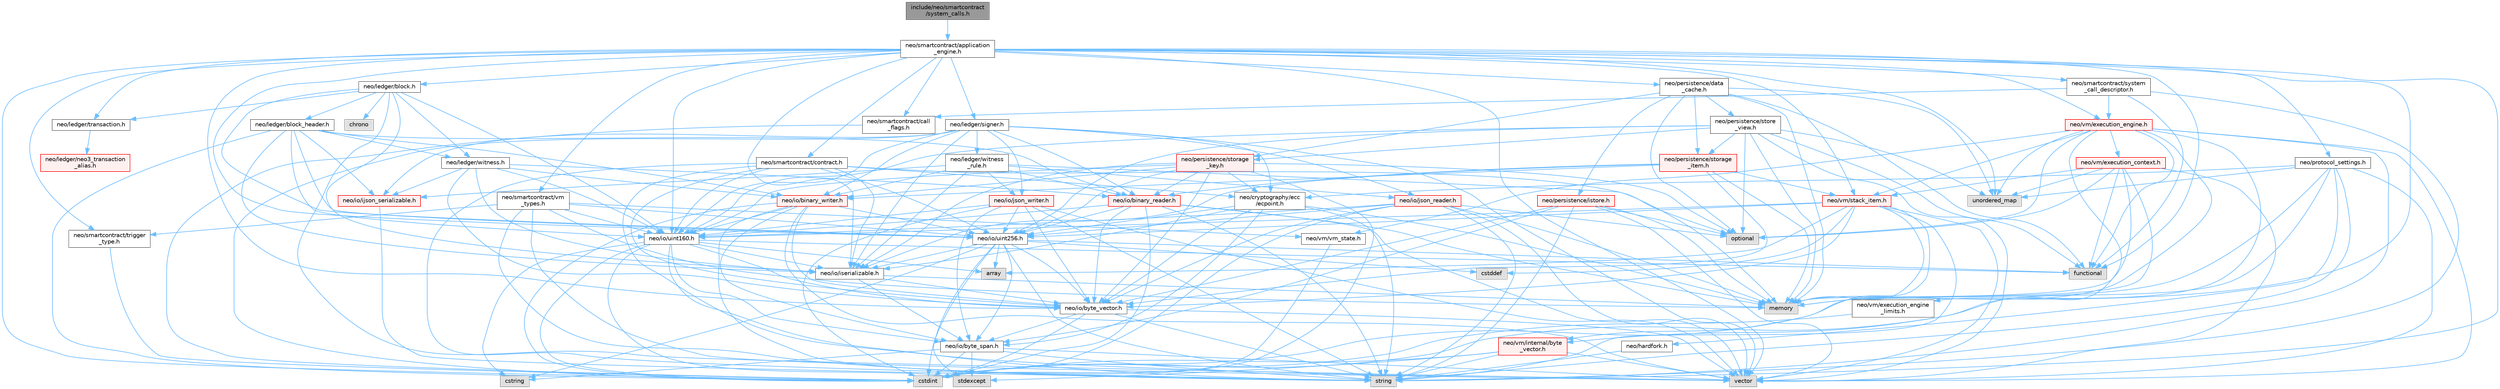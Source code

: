 digraph "include/neo/smartcontract/system_calls.h"
{
 // LATEX_PDF_SIZE
  bgcolor="transparent";
  edge [fontname=Helvetica,fontsize=10,labelfontname=Helvetica,labelfontsize=10];
  node [fontname=Helvetica,fontsize=10,shape=box,height=0.2,width=0.4];
  Node1 [id="Node000001",label="include/neo/smartcontract\l/system_calls.h",height=0.2,width=0.4,color="gray40", fillcolor="grey60", style="filled", fontcolor="black",tooltip=" "];
  Node1 -> Node2 [id="edge1_Node000001_Node000002",color="steelblue1",style="solid",tooltip=" "];
  Node2 [id="Node000002",label="neo/smartcontract/application\l_engine.h",height=0.2,width=0.4,color="grey40", fillcolor="white", style="filled",URL="$application__engine_8h.html",tooltip=" "];
  Node2 -> Node3 [id="edge2_Node000002_Node000003",color="steelblue1",style="solid",tooltip=" "];
  Node3 [id="Node000003",label="neo/io/byte_vector.h",height=0.2,width=0.4,color="grey40", fillcolor="white", style="filled",URL="$io_2byte__vector_8h.html",tooltip=" "];
  Node3 -> Node4 [id="edge3_Node000003_Node000004",color="steelblue1",style="solid",tooltip=" "];
  Node4 [id="Node000004",label="neo/io/byte_span.h",height=0.2,width=0.4,color="grey40", fillcolor="white", style="filled",URL="$io_2byte__span_8h.html",tooltip=" "];
  Node4 -> Node5 [id="edge4_Node000004_Node000005",color="steelblue1",style="solid",tooltip=" "];
  Node5 [id="Node000005",label="cstdint",height=0.2,width=0.4,color="grey60", fillcolor="#E0E0E0", style="filled",tooltip=" "];
  Node4 -> Node6 [id="edge5_Node000004_Node000006",color="steelblue1",style="solid",tooltip=" "];
  Node6 [id="Node000006",label="cstring",height=0.2,width=0.4,color="grey60", fillcolor="#E0E0E0", style="filled",tooltip=" "];
  Node4 -> Node7 [id="edge6_Node000004_Node000007",color="steelblue1",style="solid",tooltip=" "];
  Node7 [id="Node000007",label="stdexcept",height=0.2,width=0.4,color="grey60", fillcolor="#E0E0E0", style="filled",tooltip=" "];
  Node4 -> Node8 [id="edge7_Node000004_Node000008",color="steelblue1",style="solid",tooltip=" "];
  Node8 [id="Node000008",label="string",height=0.2,width=0.4,color="grey60", fillcolor="#E0E0E0", style="filled",tooltip=" "];
  Node4 -> Node9 [id="edge8_Node000004_Node000009",color="steelblue1",style="solid",tooltip=" "];
  Node9 [id="Node000009",label="vector",height=0.2,width=0.4,color="grey60", fillcolor="#E0E0E0", style="filled",tooltip=" "];
  Node3 -> Node5 [id="edge9_Node000003_Node000005",color="steelblue1",style="solid",tooltip=" "];
  Node3 -> Node8 [id="edge10_Node000003_Node000008",color="steelblue1",style="solid",tooltip=" "];
  Node3 -> Node9 [id="edge11_Node000003_Node000009",color="steelblue1",style="solid",tooltip=" "];
  Node2 -> Node10 [id="edge12_Node000002_Node000010",color="steelblue1",style="solid",tooltip=" "];
  Node10 [id="Node000010",label="neo/io/iserializable.h",height=0.2,width=0.4,color="grey40", fillcolor="white", style="filled",URL="$iserializable_8h.html",tooltip=" "];
  Node10 -> Node4 [id="edge13_Node000010_Node000004",color="steelblue1",style="solid",tooltip=" "];
  Node10 -> Node3 [id="edge14_Node000010_Node000003",color="steelblue1",style="solid",tooltip=" "];
  Node10 -> Node11 [id="edge15_Node000010_Node000011",color="steelblue1",style="solid",tooltip=" "];
  Node11 [id="Node000011",label="memory",height=0.2,width=0.4,color="grey60", fillcolor="#E0E0E0", style="filled",tooltip=" "];
  Node2 -> Node12 [id="edge16_Node000002_Node000012",color="steelblue1",style="solid",tooltip=" "];
  Node12 [id="Node000012",label="neo/io/uint160.h",height=0.2,width=0.4,color="grey40", fillcolor="white", style="filled",URL="$uint160_8h.html",tooltip=" "];
  Node12 -> Node4 [id="edge17_Node000012_Node000004",color="steelblue1",style="solid",tooltip=" "];
  Node12 -> Node3 [id="edge18_Node000012_Node000003",color="steelblue1",style="solid",tooltip=" "];
  Node12 -> Node10 [id="edge19_Node000012_Node000010",color="steelblue1",style="solid",tooltip=" "];
  Node12 -> Node13 [id="edge20_Node000012_Node000013",color="steelblue1",style="solid",tooltip=" "];
  Node13 [id="Node000013",label="array",height=0.2,width=0.4,color="grey60", fillcolor="#E0E0E0", style="filled",tooltip=" "];
  Node12 -> Node5 [id="edge21_Node000012_Node000005",color="steelblue1",style="solid",tooltip=" "];
  Node12 -> Node6 [id="edge22_Node000012_Node000006",color="steelblue1",style="solid",tooltip=" "];
  Node12 -> Node14 [id="edge23_Node000012_Node000014",color="steelblue1",style="solid",tooltip=" "];
  Node14 [id="Node000014",label="functional",height=0.2,width=0.4,color="grey60", fillcolor="#E0E0E0", style="filled",tooltip=" "];
  Node12 -> Node7 [id="edge24_Node000012_Node000007",color="steelblue1",style="solid",tooltip=" "];
  Node12 -> Node8 [id="edge25_Node000012_Node000008",color="steelblue1",style="solid",tooltip=" "];
  Node2 -> Node15 [id="edge26_Node000002_Node000015",color="steelblue1",style="solid",tooltip=" "];
  Node15 [id="Node000015",label="neo/io/uint256.h",height=0.2,width=0.4,color="grey40", fillcolor="white", style="filled",URL="$uint256_8h.html",tooltip=" "];
  Node15 -> Node4 [id="edge27_Node000015_Node000004",color="steelblue1",style="solid",tooltip=" "];
  Node15 -> Node3 [id="edge28_Node000015_Node000003",color="steelblue1",style="solid",tooltip=" "];
  Node15 -> Node10 [id="edge29_Node000015_Node000010",color="steelblue1",style="solid",tooltip=" "];
  Node15 -> Node13 [id="edge30_Node000015_Node000013",color="steelblue1",style="solid",tooltip=" "];
  Node15 -> Node16 [id="edge31_Node000015_Node000016",color="steelblue1",style="solid",tooltip=" "];
  Node16 [id="Node000016",label="cstddef",height=0.2,width=0.4,color="grey60", fillcolor="#E0E0E0", style="filled",tooltip=" "];
  Node15 -> Node5 [id="edge32_Node000015_Node000005",color="steelblue1",style="solid",tooltip=" "];
  Node15 -> Node6 [id="edge33_Node000015_Node000006",color="steelblue1",style="solid",tooltip=" "];
  Node15 -> Node14 [id="edge34_Node000015_Node000014",color="steelblue1",style="solid",tooltip=" "];
  Node15 -> Node7 [id="edge35_Node000015_Node000007",color="steelblue1",style="solid",tooltip=" "];
  Node15 -> Node8 [id="edge36_Node000015_Node000008",color="steelblue1",style="solid",tooltip=" "];
  Node2 -> Node17 [id="edge37_Node000002_Node000017",color="steelblue1",style="solid",tooltip=" "];
  Node17 [id="Node000017",label="neo/ledger/block.h",height=0.2,width=0.4,color="grey40", fillcolor="white", style="filled",URL="$ledger_2block_8h.html",tooltip=" "];
  Node17 -> Node10 [id="edge38_Node000017_Node000010",color="steelblue1",style="solid",tooltip=" "];
  Node17 -> Node12 [id="edge39_Node000017_Node000012",color="steelblue1",style="solid",tooltip=" "];
  Node17 -> Node15 [id="edge40_Node000017_Node000015",color="steelblue1",style="solid",tooltip=" "];
  Node17 -> Node18 [id="edge41_Node000017_Node000018",color="steelblue1",style="solid",tooltip=" "];
  Node18 [id="Node000018",label="neo/ledger/block_header.h",height=0.2,width=0.4,color="grey40", fillcolor="white", style="filled",URL="$block__header_8h.html",tooltip=" "];
  Node18 -> Node19 [id="edge42_Node000018_Node000019",color="steelblue1",style="solid",tooltip=" "];
  Node19 [id="Node000019",label="neo/io/binary_reader.h",height=0.2,width=0.4,color="red", fillcolor="#FFF0F0", style="filled",URL="$binary__reader_8h.html",tooltip=" "];
  Node19 -> Node3 [id="edge43_Node000019_Node000003",color="steelblue1",style="solid",tooltip=" "];
  Node19 -> Node12 [id="edge44_Node000019_Node000012",color="steelblue1",style="solid",tooltip=" "];
  Node19 -> Node15 [id="edge45_Node000019_Node000015",color="steelblue1",style="solid",tooltip=" "];
  Node19 -> Node5 [id="edge46_Node000019_Node000005",color="steelblue1",style="solid",tooltip=" "];
  Node19 -> Node11 [id="edge47_Node000019_Node000011",color="steelblue1",style="solid",tooltip=" "];
  Node19 -> Node8 [id="edge48_Node000019_Node000008",color="steelblue1",style="solid",tooltip=" "];
  Node19 -> Node9 [id="edge49_Node000019_Node000009",color="steelblue1",style="solid",tooltip=" "];
  Node18 -> Node24 [id="edge50_Node000018_Node000024",color="steelblue1",style="solid",tooltip=" "];
  Node24 [id="Node000024",label="neo/io/binary_writer.h",height=0.2,width=0.4,color="red", fillcolor="#FFF0F0", style="filled",URL="$binary__writer_8h.html",tooltip=" "];
  Node24 -> Node4 [id="edge51_Node000024_Node000004",color="steelblue1",style="solid",tooltip=" "];
  Node24 -> Node3 [id="edge52_Node000024_Node000003",color="steelblue1",style="solid",tooltip=" "];
  Node24 -> Node12 [id="edge53_Node000024_Node000012",color="steelblue1",style="solid",tooltip=" "];
  Node24 -> Node15 [id="edge54_Node000024_Node000015",color="steelblue1",style="solid",tooltip=" "];
  Node24 -> Node5 [id="edge55_Node000024_Node000005",color="steelblue1",style="solid",tooltip=" "];
  Node24 -> Node8 [id="edge56_Node000024_Node000008",color="steelblue1",style="solid",tooltip=" "];
  Node24 -> Node9 [id="edge57_Node000024_Node000009",color="steelblue1",style="solid",tooltip=" "];
  Node18 -> Node26 [id="edge58_Node000018_Node000026",color="steelblue1",style="solid",tooltip=" "];
  Node26 [id="Node000026",label="neo/io/ijson_serializable.h",height=0.2,width=0.4,color="red", fillcolor="#FFF0F0", style="filled",URL="$ijson__serializable_8h.html",tooltip=" "];
  Node26 -> Node8 [id="edge59_Node000026_Node000008",color="steelblue1",style="solid",tooltip=" "];
  Node18 -> Node10 [id="edge60_Node000018_Node000010",color="steelblue1",style="solid",tooltip=" "];
  Node18 -> Node12 [id="edge61_Node000018_Node000012",color="steelblue1",style="solid",tooltip=" "];
  Node18 -> Node15 [id="edge62_Node000018_Node000015",color="steelblue1",style="solid",tooltip=" "];
  Node18 -> Node50 [id="edge63_Node000018_Node000050",color="steelblue1",style="solid",tooltip=" "];
  Node50 [id="Node000050",label="neo/ledger/witness.h",height=0.2,width=0.4,color="grey40", fillcolor="white", style="filled",URL="$ledger_2witness_8h.html",tooltip=" "];
  Node50 -> Node19 [id="edge64_Node000050_Node000019",color="steelblue1",style="solid",tooltip=" "];
  Node50 -> Node24 [id="edge65_Node000050_Node000024",color="steelblue1",style="solid",tooltip=" "];
  Node50 -> Node3 [id="edge66_Node000050_Node000003",color="steelblue1",style="solid",tooltip=" "];
  Node50 -> Node26 [id="edge67_Node000050_Node000026",color="steelblue1",style="solid",tooltip=" "];
  Node50 -> Node10 [id="edge68_Node000050_Node000010",color="steelblue1",style="solid",tooltip=" "];
  Node50 -> Node12 [id="edge69_Node000050_Node000012",color="steelblue1",style="solid",tooltip=" "];
  Node18 -> Node5 [id="edge70_Node000018_Node000005",color="steelblue1",style="solid",tooltip=" "];
  Node17 -> Node51 [id="edge71_Node000017_Node000051",color="steelblue1",style="solid",tooltip=" "];
  Node51 [id="Node000051",label="neo/ledger/transaction.h",height=0.2,width=0.4,color="grey40", fillcolor="white", style="filled",URL="$ledger_2transaction_8h.html",tooltip=" "];
  Node51 -> Node52 [id="edge72_Node000051_Node000052",color="steelblue1",style="solid",tooltip=" "];
  Node52 [id="Node000052",label="neo/ledger/neo3_transaction\l_alias.h",height=0.2,width=0.4,color="red", fillcolor="#FFF0F0", style="filled",URL="$neo3__transaction__alias_8h.html",tooltip=" "];
  Node17 -> Node50 [id="edge73_Node000017_Node000050",color="steelblue1",style="solid",tooltip=" "];
  Node17 -> Node66 [id="edge74_Node000017_Node000066",color="steelblue1",style="solid",tooltip=" "];
  Node66 [id="Node000066",label="chrono",height=0.2,width=0.4,color="grey60", fillcolor="#E0E0E0", style="filled",tooltip=" "];
  Node17 -> Node9 [id="edge75_Node000017_Node000009",color="steelblue1",style="solid",tooltip=" "];
  Node2 -> Node55 [id="edge76_Node000002_Node000055",color="steelblue1",style="solid",tooltip=" "];
  Node55 [id="Node000055",label="neo/ledger/signer.h",height=0.2,width=0.4,color="grey40", fillcolor="white", style="filled",URL="$signer_8h.html",tooltip=" "];
  Node55 -> Node56 [id="edge77_Node000055_Node000056",color="steelblue1",style="solid",tooltip=" "];
  Node56 [id="Node000056",label="neo/cryptography/ecc\l/ecpoint.h",height=0.2,width=0.4,color="grey40", fillcolor="white", style="filled",URL="$ecpoint_8h.html",tooltip=" "];
  Node56 -> Node4 [id="edge78_Node000056_Node000004",color="steelblue1",style="solid",tooltip=" "];
  Node56 -> Node3 [id="edge79_Node000056_Node000003",color="steelblue1",style="solid",tooltip=" "];
  Node56 -> Node10 [id="edge80_Node000056_Node000010",color="steelblue1",style="solid",tooltip=" "];
  Node56 -> Node15 [id="edge81_Node000056_Node000015",color="steelblue1",style="solid",tooltip=" "];
  Node56 -> Node11 [id="edge82_Node000056_Node000011",color="steelblue1",style="solid",tooltip=" "];
  Node56 -> Node8 [id="edge83_Node000056_Node000008",color="steelblue1",style="solid",tooltip=" "];
  Node55 -> Node19 [id="edge84_Node000055_Node000019",color="steelblue1",style="solid",tooltip=" "];
  Node55 -> Node24 [id="edge85_Node000055_Node000024",color="steelblue1",style="solid",tooltip=" "];
  Node55 -> Node26 [id="edge86_Node000055_Node000026",color="steelblue1",style="solid",tooltip=" "];
  Node55 -> Node10 [id="edge87_Node000055_Node000010",color="steelblue1",style="solid",tooltip=" "];
  Node55 -> Node57 [id="edge88_Node000055_Node000057",color="steelblue1",style="solid",tooltip=" "];
  Node57 [id="Node000057",label="neo/io/json_reader.h",height=0.2,width=0.4,color="red", fillcolor="#FFF0F0", style="filled",URL="$json__reader_8h.html",tooltip=" "];
  Node57 -> Node3 [id="edge89_Node000057_Node000003",color="steelblue1",style="solid",tooltip=" "];
  Node57 -> Node12 [id="edge90_Node000057_Node000012",color="steelblue1",style="solid",tooltip=" "];
  Node57 -> Node15 [id="edge91_Node000057_Node000015",color="steelblue1",style="solid",tooltip=" "];
  Node57 -> Node5 [id="edge92_Node000057_Node000005",color="steelblue1",style="solid",tooltip=" "];
  Node57 -> Node11 [id="edge93_Node000057_Node000011",color="steelblue1",style="solid",tooltip=" "];
  Node57 -> Node58 [id="edge94_Node000057_Node000058",color="steelblue1",style="solid",tooltip=" "];
  Node58 [id="Node000058",label="optional",height=0.2,width=0.4,color="grey60", fillcolor="#E0E0E0", style="filled",tooltip=" "];
  Node57 -> Node8 [id="edge95_Node000057_Node000008",color="steelblue1",style="solid",tooltip=" "];
  Node57 -> Node9 [id="edge96_Node000057_Node000009",color="steelblue1",style="solid",tooltip=" "];
  Node55 -> Node59 [id="edge97_Node000055_Node000059",color="steelblue1",style="solid",tooltip=" "];
  Node59 [id="Node000059",label="neo/io/json_writer.h",height=0.2,width=0.4,color="red", fillcolor="#FFF0F0", style="filled",URL="$json__writer_8h.html",tooltip=" "];
  Node59 -> Node4 [id="edge98_Node000059_Node000004",color="steelblue1",style="solid",tooltip=" "];
  Node59 -> Node3 [id="edge99_Node000059_Node000003",color="steelblue1",style="solid",tooltip=" "];
  Node59 -> Node12 [id="edge100_Node000059_Node000012",color="steelblue1",style="solid",tooltip=" "];
  Node59 -> Node15 [id="edge101_Node000059_Node000015",color="steelblue1",style="solid",tooltip=" "];
  Node59 -> Node5 [id="edge102_Node000059_Node000005",color="steelblue1",style="solid",tooltip=" "];
  Node59 -> Node8 [id="edge103_Node000059_Node000008",color="steelblue1",style="solid",tooltip=" "];
  Node59 -> Node9 [id="edge104_Node000059_Node000009",color="steelblue1",style="solid",tooltip=" "];
  Node55 -> Node12 [id="edge105_Node000055_Node000012",color="steelblue1",style="solid",tooltip=" "];
  Node55 -> Node60 [id="edge106_Node000055_Node000060",color="steelblue1",style="solid",tooltip=" "];
  Node60 [id="Node000060",label="neo/ledger/witness\l_rule.h",height=0.2,width=0.4,color="grey40", fillcolor="white", style="filled",URL="$witness__rule_8h.html",tooltip=" "];
  Node60 -> Node19 [id="edge107_Node000060_Node000019",color="steelblue1",style="solid",tooltip=" "];
  Node60 -> Node24 [id="edge108_Node000060_Node000024",color="steelblue1",style="solid",tooltip=" "];
  Node60 -> Node26 [id="edge109_Node000060_Node000026",color="steelblue1",style="solid",tooltip=" "];
  Node60 -> Node10 [id="edge110_Node000060_Node000010",color="steelblue1",style="solid",tooltip=" "];
  Node60 -> Node57 [id="edge111_Node000060_Node000057",color="steelblue1",style="solid",tooltip=" "];
  Node60 -> Node59 [id="edge112_Node000060_Node000059",color="steelblue1",style="solid",tooltip=" "];
  Node60 -> Node11 [id="edge113_Node000060_Node000011",color="steelblue1",style="solid",tooltip=" "];
  Node55 -> Node5 [id="edge114_Node000055_Node000005",color="steelblue1",style="solid",tooltip=" "];
  Node55 -> Node9 [id="edge115_Node000055_Node000009",color="steelblue1",style="solid",tooltip=" "];
  Node2 -> Node51 [id="edge116_Node000002_Node000051",color="steelblue1",style="solid",tooltip=" "];
  Node2 -> Node67 [id="edge117_Node000002_Node000067",color="steelblue1",style="solid",tooltip=" "];
  Node67 [id="Node000067",label="neo/persistence/data\l_cache.h",height=0.2,width=0.4,color="grey40", fillcolor="white", style="filled",URL="$data__cache_8h.html",tooltip=" "];
  Node67 -> Node68 [id="edge118_Node000067_Node000068",color="steelblue1",style="solid",tooltip=" "];
  Node68 [id="Node000068",label="neo/persistence/istore.h",height=0.2,width=0.4,color="red", fillcolor="#FFF0F0", style="filled",URL="$istore_8h.html",tooltip=" "];
  Node68 -> Node4 [id="edge119_Node000068_Node000004",color="steelblue1",style="solid",tooltip=" "];
  Node68 -> Node3 [id="edge120_Node000068_Node000003",color="steelblue1",style="solid",tooltip=" "];
  Node68 -> Node11 [id="edge121_Node000068_Node000011",color="steelblue1",style="solid",tooltip=" "];
  Node68 -> Node58 [id="edge122_Node000068_Node000058",color="steelblue1",style="solid",tooltip=" "];
  Node68 -> Node8 [id="edge123_Node000068_Node000008",color="steelblue1",style="solid",tooltip=" "];
  Node68 -> Node9 [id="edge124_Node000068_Node000009",color="steelblue1",style="solid",tooltip=" "];
  Node67 -> Node69 [id="edge125_Node000067_Node000069",color="steelblue1",style="solid",tooltip=" "];
  Node69 [id="Node000069",label="neo/persistence/storage\l_item.h",height=0.2,width=0.4,color="red", fillcolor="#FFF0F0", style="filled",URL="$persistence_2storage__item_8h.html",tooltip=" "];
  Node69 -> Node19 [id="edge126_Node000069_Node000019",color="steelblue1",style="solid",tooltip=" "];
  Node69 -> Node24 [id="edge127_Node000069_Node000024",color="steelblue1",style="solid",tooltip=" "];
  Node69 -> Node3 [id="edge128_Node000069_Node000003",color="steelblue1",style="solid",tooltip=" "];
  Node69 -> Node10 [id="edge129_Node000069_Node000010",color="steelblue1",style="solid",tooltip=" "];
  Node69 -> Node70 [id="edge130_Node000069_Node000070",color="steelblue1",style="solid",tooltip=" "];
  Node70 [id="Node000070",label="neo/vm/stack_item.h",height=0.2,width=0.4,color="red", fillcolor="#FFF0F0", style="filled",URL="$stack__item_8h.html",tooltip=" "];
  Node70 -> Node3 [id="edge131_Node000070_Node000003",color="steelblue1",style="solid",tooltip=" "];
  Node70 -> Node12 [id="edge132_Node000070_Node000012",color="steelblue1",style="solid",tooltip=" "];
  Node70 -> Node15 [id="edge133_Node000070_Node000015",color="steelblue1",style="solid",tooltip=" "];
  Node70 -> Node71 [id="edge134_Node000070_Node000071",color="steelblue1",style="solid",tooltip=" "];
  Node71 [id="Node000071",label="neo/vm/internal/byte\l_vector.h",height=0.2,width=0.4,color="red", fillcolor="#FFF0F0", style="filled",URL="$vm_2internal_2byte__vector_8h.html",tooltip=" "];
  Node71 -> Node5 [id="edge135_Node000071_Node000005",color="steelblue1",style="solid",tooltip=" "];
  Node71 -> Node7 [id="edge136_Node000071_Node000007",color="steelblue1",style="solid",tooltip=" "];
  Node71 -> Node8 [id="edge137_Node000071_Node000008",color="steelblue1",style="solid",tooltip=" "];
  Node71 -> Node9 [id="edge138_Node000071_Node000009",color="steelblue1",style="solid",tooltip=" "];
  Node70 -> Node13 [id="edge139_Node000070_Node000013",color="steelblue1",style="solid",tooltip=" "];
  Node70 -> Node16 [id="edge140_Node000070_Node000016",color="steelblue1",style="solid",tooltip=" "];
  Node70 -> Node11 [id="edge141_Node000070_Node000011",color="steelblue1",style="solid",tooltip=" "];
  Node70 -> Node8 [id="edge142_Node000070_Node000008",color="steelblue1",style="solid",tooltip=" "];
  Node70 -> Node9 [id="edge143_Node000070_Node000009",color="steelblue1",style="solid",tooltip=" "];
  Node69 -> Node11 [id="edge144_Node000069_Node000011",color="steelblue1",style="solid",tooltip=" "];
  Node67 -> Node75 [id="edge145_Node000067_Node000075",color="steelblue1",style="solid",tooltip=" "];
  Node75 [id="Node000075",label="neo/persistence/storage\l_key.h",height=0.2,width=0.4,color="red", fillcolor="#FFF0F0", style="filled",URL="$persistence_2storage__key_8h.html",tooltip=" "];
  Node75 -> Node56 [id="edge146_Node000075_Node000056",color="steelblue1",style="solid",tooltip=" "];
  Node75 -> Node19 [id="edge147_Node000075_Node000019",color="steelblue1",style="solid",tooltip=" "];
  Node75 -> Node24 [id="edge148_Node000075_Node000024",color="steelblue1",style="solid",tooltip=" "];
  Node75 -> Node3 [id="edge149_Node000075_Node000003",color="steelblue1",style="solid",tooltip=" "];
  Node75 -> Node10 [id="edge150_Node000075_Node000010",color="steelblue1",style="solid",tooltip=" "];
  Node75 -> Node12 [id="edge151_Node000075_Node000012",color="steelblue1",style="solid",tooltip=" "];
  Node75 -> Node15 [id="edge152_Node000075_Node000015",color="steelblue1",style="solid",tooltip=" "];
  Node75 -> Node5 [id="edge153_Node000075_Node000005",color="steelblue1",style="solid",tooltip=" "];
  Node75 -> Node58 [id="edge154_Node000075_Node000058",color="steelblue1",style="solid",tooltip=" "];
  Node67 -> Node78 [id="edge155_Node000067_Node000078",color="steelblue1",style="solid",tooltip=" "];
  Node78 [id="Node000078",label="neo/persistence/store\l_view.h",height=0.2,width=0.4,color="grey40", fillcolor="white", style="filled",URL="$store__view_8h.html",tooltip=" "];
  Node78 -> Node12 [id="edge156_Node000078_Node000012",color="steelblue1",style="solid",tooltip=" "];
  Node78 -> Node15 [id="edge157_Node000078_Node000015",color="steelblue1",style="solid",tooltip=" "];
  Node78 -> Node69 [id="edge158_Node000078_Node000069",color="steelblue1",style="solid",tooltip=" "];
  Node78 -> Node75 [id="edge159_Node000078_Node000075",color="steelblue1",style="solid",tooltip=" "];
  Node78 -> Node14 [id="edge160_Node000078_Node000014",color="steelblue1",style="solid",tooltip=" "];
  Node78 -> Node11 [id="edge161_Node000078_Node000011",color="steelblue1",style="solid",tooltip=" "];
  Node78 -> Node58 [id="edge162_Node000078_Node000058",color="steelblue1",style="solid",tooltip=" "];
  Node78 -> Node37 [id="edge163_Node000078_Node000037",color="steelblue1",style="solid",tooltip=" "];
  Node37 [id="Node000037",label="unordered_map",height=0.2,width=0.4,color="grey60", fillcolor="#E0E0E0", style="filled",tooltip=" "];
  Node78 -> Node9 [id="edge164_Node000078_Node000009",color="steelblue1",style="solid",tooltip=" "];
  Node67 -> Node14 [id="edge165_Node000067_Node000014",color="steelblue1",style="solid",tooltip=" "];
  Node67 -> Node11 [id="edge166_Node000067_Node000011",color="steelblue1",style="solid",tooltip=" "];
  Node67 -> Node58 [id="edge167_Node000067_Node000058",color="steelblue1",style="solid",tooltip=" "];
  Node67 -> Node37 [id="edge168_Node000067_Node000037",color="steelblue1",style="solid",tooltip=" "];
  Node2 -> Node79 [id="edge169_Node000002_Node000079",color="steelblue1",style="solid",tooltip=" "];
  Node79 [id="Node000079",label="neo/protocol_settings.h",height=0.2,width=0.4,color="grey40", fillcolor="white", style="filled",URL="$protocol__settings_8h.html",tooltip=" "];
  Node79 -> Node56 [id="edge170_Node000079_Node000056",color="steelblue1",style="solid",tooltip=" "];
  Node79 -> Node80 [id="edge171_Node000079_Node000080",color="steelblue1",style="solid",tooltip=" "];
  Node80 [id="Node000080",label="neo/hardfork.h",height=0.2,width=0.4,color="grey40", fillcolor="white", style="filled",URL="$hardfork_8h.html",tooltip="Hardfork enumeration for Neo protocol upgrades."];
  Node80 -> Node8 [id="edge172_Node000080_Node000008",color="steelblue1",style="solid",tooltip=" "];
  Node79 -> Node5 [id="edge173_Node000079_Node000005",color="steelblue1",style="solid",tooltip=" "];
  Node79 -> Node11 [id="edge174_Node000079_Node000011",color="steelblue1",style="solid",tooltip=" "];
  Node79 -> Node8 [id="edge175_Node000079_Node000008",color="steelblue1",style="solid",tooltip=" "];
  Node79 -> Node37 [id="edge176_Node000079_Node000037",color="steelblue1",style="solid",tooltip=" "];
  Node79 -> Node9 [id="edge177_Node000079_Node000009",color="steelblue1",style="solid",tooltip=" "];
  Node2 -> Node81 [id="edge178_Node000002_Node000081",color="steelblue1",style="solid",tooltip=" "];
  Node81 [id="Node000081",label="neo/smartcontract/call\l_flags.h",height=0.2,width=0.4,color="grey40", fillcolor="white", style="filled",URL="$call__flags_8h.html",tooltip=" "];
  Node81 -> Node5 [id="edge179_Node000081_Node000005",color="steelblue1",style="solid",tooltip=" "];
  Node2 -> Node82 [id="edge180_Node000002_Node000082",color="steelblue1",style="solid",tooltip=" "];
  Node82 [id="Node000082",label="neo/smartcontract/contract.h",height=0.2,width=0.4,color="grey40", fillcolor="white", style="filled",URL="$contract_8h.html",tooltip=" "];
  Node82 -> Node56 [id="edge181_Node000082_Node000056",color="steelblue1",style="solid",tooltip=" "];
  Node82 -> Node3 [id="edge182_Node000082_Node000003",color="steelblue1",style="solid",tooltip=" "];
  Node82 -> Node10 [id="edge183_Node000082_Node000010",color="steelblue1",style="solid",tooltip=" "];
  Node82 -> Node12 [id="edge184_Node000082_Node000012",color="steelblue1",style="solid",tooltip=" "];
  Node82 -> Node15 [id="edge185_Node000082_Node000015",color="steelblue1",style="solid",tooltip=" "];
  Node82 -> Node58 [id="edge186_Node000082_Node000058",color="steelblue1",style="solid",tooltip=" "];
  Node82 -> Node8 [id="edge187_Node000082_Node000008",color="steelblue1",style="solid",tooltip=" "];
  Node82 -> Node9 [id="edge188_Node000082_Node000009",color="steelblue1",style="solid",tooltip=" "];
  Node2 -> Node83 [id="edge189_Node000002_Node000083",color="steelblue1",style="solid",tooltip=" "];
  Node83 [id="Node000083",label="neo/smartcontract/system\l_call_descriptor.h",height=0.2,width=0.4,color="grey40", fillcolor="white", style="filled",URL="$system__call__descriptor_8h.html",tooltip=" "];
  Node83 -> Node81 [id="edge190_Node000083_Node000081",color="steelblue1",style="solid",tooltip=" "];
  Node83 -> Node84 [id="edge191_Node000083_Node000084",color="steelblue1",style="solid",tooltip=" "];
  Node84 [id="Node000084",label="neo/vm/execution_engine.h",height=0.2,width=0.4,color="red", fillcolor="#FFF0F0", style="filled",URL="$execution__engine_8h.html",tooltip=" "];
  Node84 -> Node85 [id="edge192_Node000084_Node000085",color="steelblue1",style="solid",tooltip=" "];
  Node85 [id="Node000085",label="neo/vm/execution_context.h",height=0.2,width=0.4,color="red", fillcolor="#FFF0F0", style="filled",URL="$execution__context_8h.html",tooltip=" "];
  Node85 -> Node70 [id="edge193_Node000085_Node000070",color="steelblue1",style="solid",tooltip=" "];
  Node85 -> Node5 [id="edge194_Node000085_Node000005",color="steelblue1",style="solid",tooltip=" "];
  Node85 -> Node14 [id="edge195_Node000085_Node000014",color="steelblue1",style="solid",tooltip=" "];
  Node85 -> Node11 [id="edge196_Node000085_Node000011",color="steelblue1",style="solid",tooltip=" "];
  Node85 -> Node58 [id="edge197_Node000085_Node000058",color="steelblue1",style="solid",tooltip=" "];
  Node85 -> Node37 [id="edge198_Node000085_Node000037",color="steelblue1",style="solid",tooltip=" "];
  Node85 -> Node9 [id="edge199_Node000085_Node000009",color="steelblue1",style="solid",tooltip=" "];
  Node84 -> Node92 [id="edge200_Node000084_Node000092",color="steelblue1",style="solid",tooltip=" "];
  Node92 [id="Node000092",label="neo/vm/execution_engine\l_limits.h",height=0.2,width=0.4,color="grey40", fillcolor="white", style="filled",URL="$execution__engine__limits_8h.html",tooltip=" "];
  Node92 -> Node5 [id="edge201_Node000092_Node000005",color="steelblue1",style="solid",tooltip=" "];
  Node84 -> Node71 [id="edge202_Node000084_Node000071",color="steelblue1",style="solid",tooltip=" "];
  Node84 -> Node70 [id="edge203_Node000084_Node000070",color="steelblue1",style="solid",tooltip=" "];
  Node84 -> Node97 [id="edge204_Node000084_Node000097",color="steelblue1",style="solid",tooltip=" "];
  Node97 [id="Node000097",label="neo/vm/vm_state.h",height=0.2,width=0.4,color="grey40", fillcolor="white", style="filled",URL="$vm__state_8h.html",tooltip=" "];
  Node97 -> Node5 [id="edge205_Node000097_Node000005",color="steelblue1",style="solid",tooltip=" "];
  Node84 -> Node14 [id="edge206_Node000084_Node000014",color="steelblue1",style="solid",tooltip=" "];
  Node84 -> Node11 [id="edge207_Node000084_Node000011",color="steelblue1",style="solid",tooltip=" "];
  Node84 -> Node58 [id="edge208_Node000084_Node000058",color="steelblue1",style="solid",tooltip=" "];
  Node84 -> Node8 [id="edge209_Node000084_Node000008",color="steelblue1",style="solid",tooltip=" "];
  Node84 -> Node37 [id="edge210_Node000084_Node000037",color="steelblue1",style="solid",tooltip=" "];
  Node84 -> Node9 [id="edge211_Node000084_Node000009",color="steelblue1",style="solid",tooltip=" "];
  Node83 -> Node14 [id="edge212_Node000083_Node000014",color="steelblue1",style="solid",tooltip=" "];
  Node83 -> Node8 [id="edge213_Node000083_Node000008",color="steelblue1",style="solid",tooltip=" "];
  Node2 -> Node98 [id="edge214_Node000002_Node000098",color="steelblue1",style="solid",tooltip=" "];
  Node98 [id="Node000098",label="neo/smartcontract/trigger\l_type.h",height=0.2,width=0.4,color="grey40", fillcolor="white", style="filled",URL="$trigger__type_8h.html",tooltip=" "];
  Node98 -> Node5 [id="edge215_Node000098_Node000005",color="steelblue1",style="solid",tooltip=" "];
  Node2 -> Node99 [id="edge216_Node000002_Node000099",color="steelblue1",style="solid",tooltip=" "];
  Node99 [id="Node000099",label="neo/smartcontract/vm\l_types.h",height=0.2,width=0.4,color="grey40", fillcolor="white", style="filled",URL="$vm__types_8h.html",tooltip=" "];
  Node99 -> Node12 [id="edge217_Node000099_Node000012",color="steelblue1",style="solid",tooltip=" "];
  Node99 -> Node15 [id="edge218_Node000099_Node000015",color="steelblue1",style="solid",tooltip=" "];
  Node99 -> Node98 [id="edge219_Node000099_Node000098",color="steelblue1",style="solid",tooltip=" "];
  Node99 -> Node97 [id="edge220_Node000099_Node000097",color="steelblue1",style="solid",tooltip=" "];
  Node99 -> Node11 [id="edge221_Node000099_Node000011",color="steelblue1",style="solid",tooltip=" "];
  Node99 -> Node8 [id="edge222_Node000099_Node000008",color="steelblue1",style="solid",tooltip=" "];
  Node99 -> Node9 [id="edge223_Node000099_Node000009",color="steelblue1",style="solid",tooltip=" "];
  Node2 -> Node84 [id="edge224_Node000002_Node000084",color="steelblue1",style="solid",tooltip=" "];
  Node2 -> Node70 [id="edge225_Node000002_Node000070",color="steelblue1",style="solid",tooltip=" "];
  Node2 -> Node5 [id="edge226_Node000002_Node000005",color="steelblue1",style="solid",tooltip=" "];
  Node2 -> Node14 [id="edge227_Node000002_Node000014",color="steelblue1",style="solid",tooltip=" "];
  Node2 -> Node11 [id="edge228_Node000002_Node000011",color="steelblue1",style="solid",tooltip=" "];
  Node2 -> Node8 [id="edge229_Node000002_Node000008",color="steelblue1",style="solid",tooltip=" "];
  Node2 -> Node37 [id="edge230_Node000002_Node000037",color="steelblue1",style="solid",tooltip=" "];
  Node2 -> Node9 [id="edge231_Node000002_Node000009",color="steelblue1",style="solid",tooltip=" "];
}
